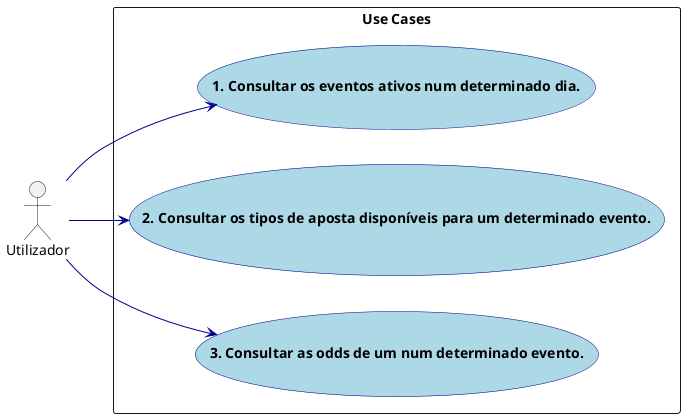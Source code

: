 @startuml ucd

left to right direction

skinparam usecase {
    BackgroundColor LightBlue
    BorderColor DarkBlue
    ArrowColor DarkBlue
    FontStyle Bold
}

:Utilizador: as AE

left to right direction

rectangle "Use Cases" as uc {
  usecase "1. Consultar os eventos ativos num determinado dia." as UC1
  usecase "2. Consultar os tipos de aposta disponíveis para um determinado evento." as UC2
  usecase "3. Consultar as odds de um num determinado evento." as UC3
}

AE --> UC1
AE --> UC2
AE --> UC3 

@enduml

